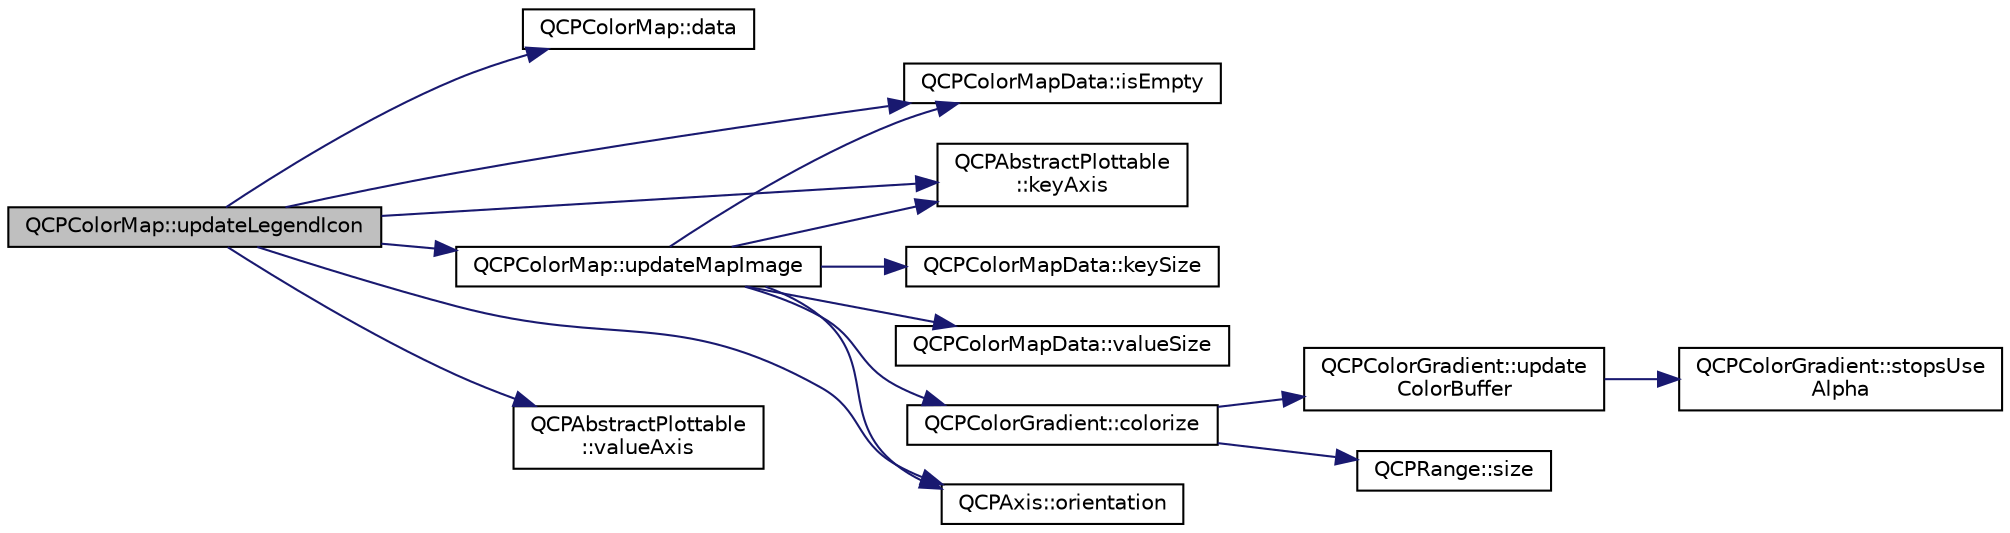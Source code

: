 digraph "QCPColorMap::updateLegendIcon"
{
  edge [fontname="Helvetica",fontsize="10",labelfontname="Helvetica",labelfontsize="10"];
  node [fontname="Helvetica",fontsize="10",shape=record];
  rankdir="LR";
  Node153 [label="QCPColorMap::updateLegendIcon",height=0.2,width=0.4,color="black", fillcolor="grey75", style="filled", fontcolor="black"];
  Node153 -> Node154 [color="midnightblue",fontsize="10",style="solid",fontname="Helvetica"];
  Node154 [label="QCPColorMap::data",height=0.2,width=0.4,color="black", fillcolor="white", style="filled",URL="$class_q_c_p_color_map.html#a047d7eb3ae657f93f2f39b5e68b79451"];
  Node153 -> Node155 [color="midnightblue",fontsize="10",style="solid",fontname="Helvetica"];
  Node155 [label="QCPColorMapData::isEmpty",height=0.2,width=0.4,color="black", fillcolor="white", style="filled",URL="$class_q_c_p_color_map_data.html#aea88cc75a76ca571acf29b2ba8ac970d"];
  Node153 -> Node156 [color="midnightblue",fontsize="10",style="solid",fontname="Helvetica"];
  Node156 [label="QCPColorMap::updateMapImage",height=0.2,width=0.4,color="black", fillcolor="white", style="filled",URL="$class_q_c_p_color_map.html#a5efcea591bb5486d968af520a4d43c3a"];
  Node156 -> Node157 [color="midnightblue",fontsize="10",style="solid",fontname="Helvetica"];
  Node157 [label="QCPAbstractPlottable\l::keyAxis",height=0.2,width=0.4,color="black", fillcolor="white", style="filled",URL="$class_q_c_p_abstract_plottable.html#a2cdd6f0dd5e9a979037f86b4000d9cfe"];
  Node156 -> Node155 [color="midnightblue",fontsize="10",style="solid",fontname="Helvetica"];
  Node156 -> Node158 [color="midnightblue",fontsize="10",style="solid",fontname="Helvetica"];
  Node158 [label="QCPColorMapData::keySize",height=0.2,width=0.4,color="black", fillcolor="white", style="filled",URL="$class_q_c_p_color_map_data.html#abbda4d28de97aedce1e6e6f008a0a1f7"];
  Node156 -> Node159 [color="midnightblue",fontsize="10",style="solid",fontname="Helvetica"];
  Node159 [label="QCPColorMapData::valueSize",height=0.2,width=0.4,color="black", fillcolor="white", style="filled",URL="$class_q_c_p_color_map_data.html#a8510cafea24645bbb62b5e0bfc43209f"];
  Node156 -> Node160 [color="midnightblue",fontsize="10",style="solid",fontname="Helvetica"];
  Node160 [label="QCPAxis::orientation",height=0.2,width=0.4,color="black", fillcolor="white", style="filled",URL="$class_q_c_p_axis.html#ab988ef4538e2655bb77bd138189cd42e"];
  Node156 -> Node161 [color="midnightblue",fontsize="10",style="solid",fontname="Helvetica"];
  Node161 [label="QCPColorGradient::colorize",height=0.2,width=0.4,color="black", fillcolor="white", style="filled",URL="$class_q_c_p_color_gradient.html#aaf423ceb943e177b0ed2c48c811d83dc"];
  Node161 -> Node162 [color="midnightblue",fontsize="10",style="solid",fontname="Helvetica"];
  Node162 [label="QCPColorGradient::update\lColorBuffer",height=0.2,width=0.4,color="black", fillcolor="white", style="filled",URL="$class_q_c_p_color_gradient.html#a353f15ab3ab586eebf1f6b58c3e2707b"];
  Node162 -> Node163 [color="midnightblue",fontsize="10",style="solid",fontname="Helvetica"];
  Node163 [label="QCPColorGradient::stopsUse\lAlpha",height=0.2,width=0.4,color="black", fillcolor="white", style="filled",URL="$class_q_c_p_color_gradient.html#a137b368ea8829a871974add6e4883c71"];
  Node161 -> Node164 [color="midnightblue",fontsize="10",style="solid",fontname="Helvetica"];
  Node164 [label="QCPRange::size",height=0.2,width=0.4,color="black", fillcolor="white", style="filled",URL="$class_q_c_p_range.html#a62326e7cc4316b96df6a60813230e63f"];
  Node153 -> Node157 [color="midnightblue",fontsize="10",style="solid",fontname="Helvetica"];
  Node153 -> Node160 [color="midnightblue",fontsize="10",style="solid",fontname="Helvetica"];
  Node153 -> Node165 [color="midnightblue",fontsize="10",style="solid",fontname="Helvetica"];
  Node165 [label="QCPAbstractPlottable\l::valueAxis",height=0.2,width=0.4,color="black", fillcolor="white", style="filled",URL="$class_q_c_p_abstract_plottable.html#af47809a644a68ffd955fb30b01fb4f2f"];
}
